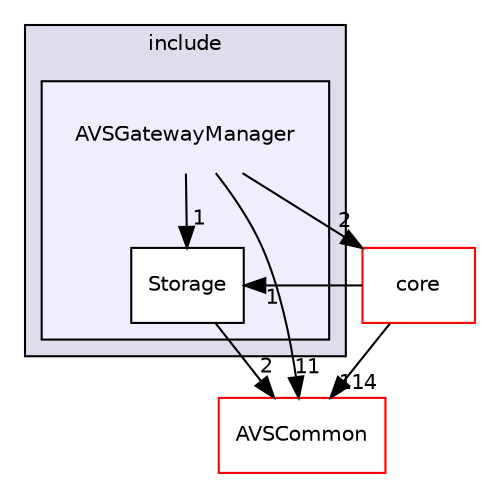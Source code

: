 digraph "/workplace/avs-device-sdk/AVSGatewayManager/include/AVSGatewayManager" {
  compound=true
  node [ fontsize="10", fontname="Helvetica"];
  edge [ labelfontsize="10", labelfontname="Helvetica"];
  subgraph clusterdir_93cb2441605e861868ee09096766059d {
    graph [ bgcolor="#ddddee", pencolor="black", label="include" fontname="Helvetica", fontsize="10", URL="dir_93cb2441605e861868ee09096766059d.html"]
  subgraph clusterdir_4b7eb928d017a80c921794c44cfcae78 {
    graph [ bgcolor="#eeeeff", pencolor="black", label="" URL="dir_4b7eb928d017a80c921794c44cfcae78.html"];
    dir_4b7eb928d017a80c921794c44cfcae78 [shape=plaintext label="AVSGatewayManager"];
    dir_3d8d4bd5f7d1154769dd15a38a11f7fb [shape=box label="Storage" color="black" fillcolor="white" style="filled" URL="dir_3d8d4bd5f7d1154769dd15a38a11f7fb.html"];
  }
  }
  dir_13e65effb2bde530b17b3d5eefcd0266 [shape=box label="AVSCommon" fillcolor="white" style="filled" color="red" URL="dir_13e65effb2bde530b17b3d5eefcd0266.html"];
  dir_4270bfced15e0e73154b13468c7c9ad9 [shape=box label="core" fillcolor="white" style="filled" color="red" URL="dir_4270bfced15e0e73154b13468c7c9ad9.html"];
  dir_4b7eb928d017a80c921794c44cfcae78->dir_13e65effb2bde530b17b3d5eefcd0266 [headlabel="11", labeldistance=1.5 headhref="dir_000276_000017.html"];
  dir_4b7eb928d017a80c921794c44cfcae78->dir_4270bfced15e0e73154b13468c7c9ad9 [headlabel="2", labeldistance=1.5 headhref="dir_000276_000528.html"];
  dir_4b7eb928d017a80c921794c44cfcae78->dir_3d8d4bd5f7d1154769dd15a38a11f7fb [headlabel="1", labeldistance=1.5 headhref="dir_000276_000277.html"];
  dir_4270bfced15e0e73154b13468c7c9ad9->dir_13e65effb2bde530b17b3d5eefcd0266 [headlabel="114", labeldistance=1.5 headhref="dir_000528_000017.html"];
  dir_4270bfced15e0e73154b13468c7c9ad9->dir_3d8d4bd5f7d1154769dd15a38a11f7fb [headlabel="1", labeldistance=1.5 headhref="dir_000528_000277.html"];
  dir_3d8d4bd5f7d1154769dd15a38a11f7fb->dir_13e65effb2bde530b17b3d5eefcd0266 [headlabel="2", labeldistance=1.5 headhref="dir_000277_000017.html"];
}
